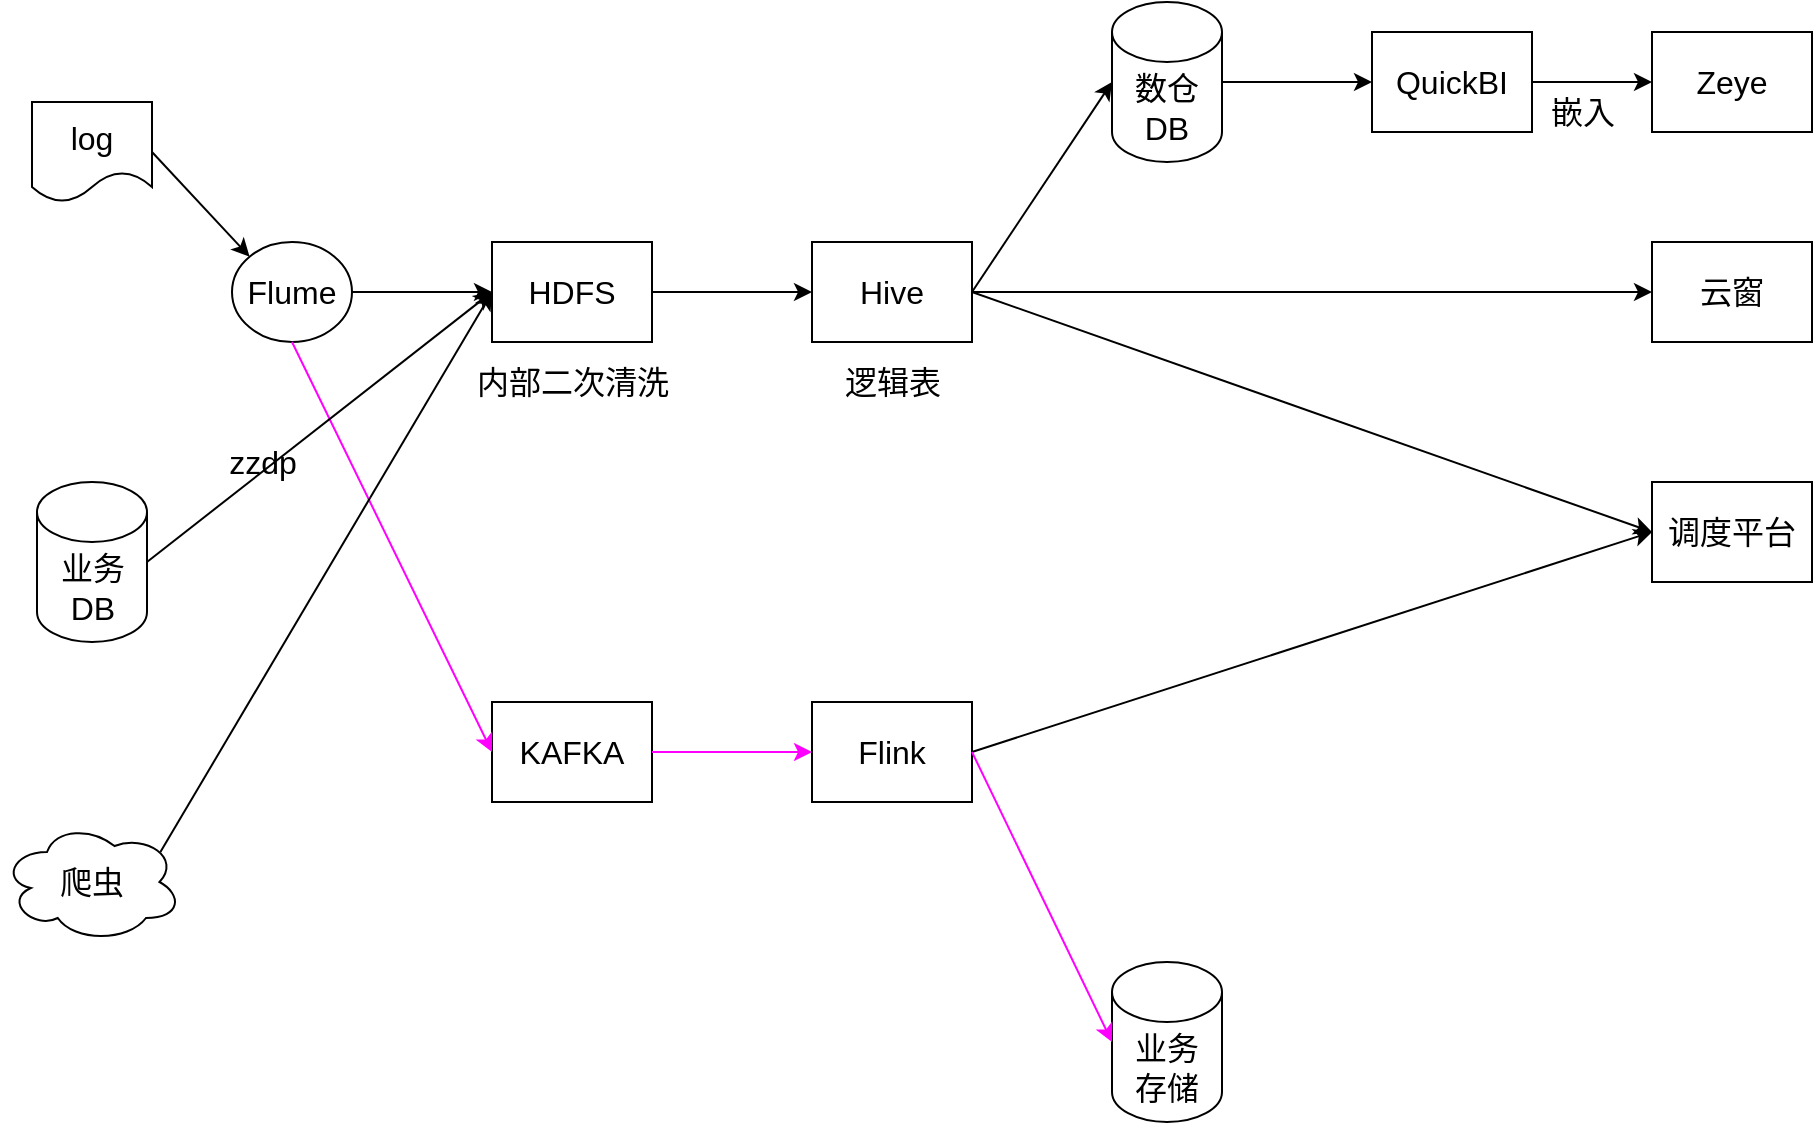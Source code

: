 <mxfile version="17.4.2" type="github"><diagram id="TMgxbQlVMmeY9P32GQ1a" name="Page-1"><mxGraphModel dx="941" dy="769" grid="1" gridSize="10" guides="1" tooltips="1" connect="1" arrows="1" fold="1" page="1" pageScale="1" pageWidth="827" pageHeight="1169" math="0" shadow="0"><root><mxCell id="0"/><mxCell id="1" parent="0"/><mxCell id="b4gnppYfoSFITk3-e2fL-1" value="&lt;font style=&quot;font-size: 16px&quot;&gt;log&lt;/font&gt;" style="shape=document;whiteSpace=wrap;html=1;boundedLbl=1;" vertex="1" parent="1"><mxGeometry x="80" y="200" width="60" height="50" as="geometry"/></mxCell><mxCell id="b4gnppYfoSFITk3-e2fL-2" value="业务DB" style="shape=cylinder3;whiteSpace=wrap;html=1;boundedLbl=1;backgroundOutline=1;size=15;fontSize=16;" vertex="1" parent="1"><mxGeometry x="82.5" y="390" width="55" height="80" as="geometry"/></mxCell><mxCell id="b4gnppYfoSFITk3-e2fL-3" value="爬虫" style="ellipse;shape=cloud;whiteSpace=wrap;html=1;fontSize=16;" vertex="1" parent="1"><mxGeometry x="65" y="560" width="90" height="60" as="geometry"/></mxCell><mxCell id="b4gnppYfoSFITk3-e2fL-4" value="HDFS" style="rounded=0;whiteSpace=wrap;html=1;fontSize=16;" vertex="1" parent="1"><mxGeometry x="310" y="270" width="80" height="50" as="geometry"/></mxCell><mxCell id="b4gnppYfoSFITk3-e2fL-6" value="Flume" style="ellipse;whiteSpace=wrap;html=1;fontSize=16;" vertex="1" parent="1"><mxGeometry x="180" y="270" width="60" height="50" as="geometry"/></mxCell><mxCell id="b4gnppYfoSFITk3-e2fL-7" value="KAFKA" style="rounded=0;whiteSpace=wrap;html=1;fontSize=16;" vertex="1" parent="1"><mxGeometry x="310" y="500" width="80" height="50" as="geometry"/></mxCell><mxCell id="b4gnppYfoSFITk3-e2fL-9" value="" style="endArrow=classic;html=1;rounded=0;fontSize=16;exitX=1;exitY=0.5;exitDx=0;exitDy=0;entryX=0;entryY=0;entryDx=0;entryDy=0;" edge="1" parent="1" source="b4gnppYfoSFITk3-e2fL-1" target="b4gnppYfoSFITk3-e2fL-6"><mxGeometry width="50" height="50" relative="1" as="geometry"><mxPoint x="210" y="430" as="sourcePoint"/><mxPoint x="260" y="380" as="targetPoint"/></mxGeometry></mxCell><mxCell id="b4gnppYfoSFITk3-e2fL-10" value="" style="endArrow=classic;html=1;rounded=0;fontSize=16;exitX=1;exitY=0.5;exitDx=0;exitDy=0;entryX=0;entryY=0.5;entryDx=0;entryDy=0;" edge="1" parent="1" source="b4gnppYfoSFITk3-e2fL-6" target="b4gnppYfoSFITk3-e2fL-4"><mxGeometry width="50" height="50" relative="1" as="geometry"><mxPoint x="150" y="235" as="sourcePoint"/><mxPoint x="198.787" y="287.322" as="targetPoint"/></mxGeometry></mxCell><mxCell id="b4gnppYfoSFITk3-e2fL-11" value="" style="endArrow=classic;html=1;rounded=0;fontSize=16;exitX=0.5;exitY=1;exitDx=0;exitDy=0;entryX=0;entryY=0.5;entryDx=0;entryDy=0;strokeColor=#FF00FF;" edge="1" parent="1" source="b4gnppYfoSFITk3-e2fL-6" target="b4gnppYfoSFITk3-e2fL-7"><mxGeometry width="50" height="50" relative="1" as="geometry"><mxPoint x="250" y="305" as="sourcePoint"/><mxPoint x="320" y="305" as="targetPoint"/></mxGeometry></mxCell><mxCell id="b4gnppYfoSFITk3-e2fL-12" value="" style="endArrow=classic;html=1;rounded=0;fontSize=16;exitX=1;exitY=0.5;exitDx=0;exitDy=0;entryX=0;entryY=0.5;entryDx=0;entryDy=0;exitPerimeter=0;" edge="1" parent="1" source="b4gnppYfoSFITk3-e2fL-2" target="b4gnppYfoSFITk3-e2fL-4"><mxGeometry width="50" height="50" relative="1" as="geometry"><mxPoint x="250" y="305" as="sourcePoint"/><mxPoint x="320" y="305" as="targetPoint"/></mxGeometry></mxCell><mxCell id="b4gnppYfoSFITk3-e2fL-13" value="" style="endArrow=classic;html=1;rounded=0;fontSize=16;exitX=0.88;exitY=0.25;exitDx=0;exitDy=0;entryX=0;entryY=0.5;entryDx=0;entryDy=0;exitPerimeter=0;" edge="1" parent="1" source="b4gnppYfoSFITk3-e2fL-3" target="b4gnppYfoSFITk3-e2fL-4"><mxGeometry width="50" height="50" relative="1" as="geometry"><mxPoint x="147.5" y="440" as="sourcePoint"/><mxPoint x="320" y="305" as="targetPoint"/></mxGeometry></mxCell><mxCell id="b4gnppYfoSFITk3-e2fL-14" value="内部二次清洗" style="text;html=1;align=center;verticalAlign=middle;resizable=0;points=[];autosize=1;strokeColor=none;fillColor=none;fontSize=16;" vertex="1" parent="1"><mxGeometry x="295" y="330" width="110" height="20" as="geometry"/></mxCell><mxCell id="b4gnppYfoSFITk3-e2fL-15" value="Hive" style="rounded=0;whiteSpace=wrap;html=1;fontSize=16;" vertex="1" parent="1"><mxGeometry x="470" y="270" width="80" height="50" as="geometry"/></mxCell><mxCell id="b4gnppYfoSFITk3-e2fL-16" value="Flink" style="rounded=0;whiteSpace=wrap;html=1;fontSize=16;" vertex="1" parent="1"><mxGeometry x="470" y="500" width="80" height="50" as="geometry"/></mxCell><mxCell id="b4gnppYfoSFITk3-e2fL-17" value="zzdp" style="text;html=1;align=center;verticalAlign=middle;resizable=0;points=[];autosize=1;strokeColor=none;fillColor=none;fontSize=16;" vertex="1" parent="1"><mxGeometry x="170" y="370" width="50" height="20" as="geometry"/></mxCell><mxCell id="b4gnppYfoSFITk3-e2fL-18" value="逻辑表" style="text;html=1;align=center;verticalAlign=middle;resizable=0;points=[];autosize=1;strokeColor=none;fillColor=none;fontSize=16;" vertex="1" parent="1"><mxGeometry x="480" y="330" width="60" height="20" as="geometry"/></mxCell><mxCell id="b4gnppYfoSFITk3-e2fL-20" value="数仓DB" style="shape=cylinder3;whiteSpace=wrap;html=1;boundedLbl=1;backgroundOutline=1;size=15;fontSize=16;" vertex="1" parent="1"><mxGeometry x="620" y="150" width="55" height="80" as="geometry"/></mxCell><mxCell id="b4gnppYfoSFITk3-e2fL-21" value="QuickBI" style="rounded=0;whiteSpace=wrap;html=1;fontSize=16;" vertex="1" parent="1"><mxGeometry x="750" y="165" width="80" height="50" as="geometry"/></mxCell><mxCell id="b4gnppYfoSFITk3-e2fL-22" value="Zeye" style="rounded=0;whiteSpace=wrap;html=1;fontSize=16;" vertex="1" parent="1"><mxGeometry x="890" y="165" width="80" height="50" as="geometry"/></mxCell><mxCell id="b4gnppYfoSFITk3-e2fL-23" value="" style="endArrow=classic;html=1;rounded=0;fontSize=16;exitX=1;exitY=0.5;exitDx=0;exitDy=0;entryX=0;entryY=0.5;entryDx=0;entryDy=0;" edge="1" parent="1" source="b4gnppYfoSFITk3-e2fL-4" target="b4gnppYfoSFITk3-e2fL-15"><mxGeometry width="50" height="50" relative="1" as="geometry"><mxPoint x="250" y="305" as="sourcePoint"/><mxPoint x="320" y="305" as="targetPoint"/></mxGeometry></mxCell><mxCell id="b4gnppYfoSFITk3-e2fL-24" value="" style="endArrow=classic;html=1;rounded=0;fontSize=16;exitX=1;exitY=0.5;exitDx=0;exitDy=0;entryX=0;entryY=0.5;entryDx=0;entryDy=0;entryPerimeter=0;" edge="1" parent="1" source="b4gnppYfoSFITk3-e2fL-15" target="b4gnppYfoSFITk3-e2fL-20"><mxGeometry width="50" height="50" relative="1" as="geometry"><mxPoint x="400" y="305" as="sourcePoint"/><mxPoint x="480" y="305" as="targetPoint"/></mxGeometry></mxCell><mxCell id="b4gnppYfoSFITk3-e2fL-25" value="" style="endArrow=classic;html=1;rounded=0;fontSize=16;exitX=1;exitY=0.5;exitDx=0;exitDy=0;entryX=0;entryY=0.5;entryDx=0;entryDy=0;exitPerimeter=0;" edge="1" parent="1" source="b4gnppYfoSFITk3-e2fL-20" target="b4gnppYfoSFITk3-e2fL-21"><mxGeometry width="50" height="50" relative="1" as="geometry"><mxPoint x="560" y="305" as="sourcePoint"/><mxPoint x="630" y="200" as="targetPoint"/></mxGeometry></mxCell><mxCell id="b4gnppYfoSFITk3-e2fL-26" value="" style="endArrow=classic;html=1;rounded=0;fontSize=16;exitX=1;exitY=0.5;exitDx=0;exitDy=0;entryX=0;entryY=0.5;entryDx=0;entryDy=0;" edge="1" parent="1" source="b4gnppYfoSFITk3-e2fL-21" target="b4gnppYfoSFITk3-e2fL-22"><mxGeometry width="50" height="50" relative="1" as="geometry"><mxPoint x="685" y="200" as="sourcePoint"/><mxPoint x="760" y="200" as="targetPoint"/></mxGeometry></mxCell><mxCell id="b4gnppYfoSFITk3-e2fL-27" value="嵌入" style="text;html=1;align=center;verticalAlign=middle;resizable=0;points=[];autosize=1;strokeColor=none;fillColor=none;fontSize=16;" vertex="1" parent="1"><mxGeometry x="830" y="195" width="50" height="20" as="geometry"/></mxCell><mxCell id="b4gnppYfoSFITk3-e2fL-28" value="云窗" style="rounded=0;whiteSpace=wrap;html=1;fontSize=16;" vertex="1" parent="1"><mxGeometry x="890" y="270" width="80" height="50" as="geometry"/></mxCell><mxCell id="b4gnppYfoSFITk3-e2fL-29" value="" style="endArrow=classic;html=1;rounded=0;fontSize=16;exitX=1;exitY=0.5;exitDx=0;exitDy=0;entryX=0;entryY=0.5;entryDx=0;entryDy=0;" edge="1" parent="1" source="b4gnppYfoSFITk3-e2fL-15" target="b4gnppYfoSFITk3-e2fL-28"><mxGeometry width="50" height="50" relative="1" as="geometry"><mxPoint x="560" y="305" as="sourcePoint"/><mxPoint x="630" y="200" as="targetPoint"/></mxGeometry></mxCell><mxCell id="b4gnppYfoSFITk3-e2fL-30" value="调度平台" style="rounded=0;whiteSpace=wrap;html=1;fontSize=16;" vertex="1" parent="1"><mxGeometry x="890" y="390" width="80" height="50" as="geometry"/></mxCell><mxCell id="b4gnppYfoSFITk3-e2fL-31" value="" style="endArrow=classic;html=1;rounded=0;fontSize=16;exitX=1;exitY=0.5;exitDx=0;exitDy=0;entryX=0;entryY=0.5;entryDx=0;entryDy=0;" edge="1" parent="1" source="b4gnppYfoSFITk3-e2fL-15" target="b4gnppYfoSFITk3-e2fL-30"><mxGeometry width="50" height="50" relative="1" as="geometry"><mxPoint x="560" y="305" as="sourcePoint"/><mxPoint x="900" y="305" as="targetPoint"/></mxGeometry></mxCell><mxCell id="b4gnppYfoSFITk3-e2fL-32" value="" style="endArrow=classic;html=1;rounded=0;fontSize=16;exitX=1;exitY=0.5;exitDx=0;exitDy=0;entryX=0;entryY=0.5;entryDx=0;entryDy=0;" edge="1" parent="1" source="b4gnppYfoSFITk3-e2fL-16" target="b4gnppYfoSFITk3-e2fL-30"><mxGeometry width="50" height="50" relative="1" as="geometry"><mxPoint x="560" y="305" as="sourcePoint"/><mxPoint x="900" y="425" as="targetPoint"/></mxGeometry></mxCell><mxCell id="b4gnppYfoSFITk3-e2fL-33" value="" style="endArrow=classic;html=1;rounded=0;fontSize=16;exitX=1;exitY=0.5;exitDx=0;exitDy=0;entryX=0;entryY=0.5;entryDx=0;entryDy=0;strokeColor=#FF00FF;" edge="1" parent="1" source="b4gnppYfoSFITk3-e2fL-7" target="b4gnppYfoSFITk3-e2fL-16"><mxGeometry width="50" height="50" relative="1" as="geometry"><mxPoint x="220" y="330" as="sourcePoint"/><mxPoint x="320" y="535" as="targetPoint"/></mxGeometry></mxCell><mxCell id="b4gnppYfoSFITk3-e2fL-34" value="业务&lt;br&gt;存储" style="shape=cylinder3;whiteSpace=wrap;html=1;boundedLbl=1;backgroundOutline=1;size=15;fontSize=16;" vertex="1" parent="1"><mxGeometry x="620" y="630" width="55" height="80" as="geometry"/></mxCell><mxCell id="b4gnppYfoSFITk3-e2fL-35" value="" style="endArrow=classic;html=1;rounded=0;fontSize=16;exitX=1;exitY=0.5;exitDx=0;exitDy=0;entryX=0;entryY=0.5;entryDx=0;entryDy=0;strokeColor=#FF00FF;entryPerimeter=0;" edge="1" parent="1" source="b4gnppYfoSFITk3-e2fL-16" target="b4gnppYfoSFITk3-e2fL-34"><mxGeometry width="50" height="50" relative="1" as="geometry"><mxPoint x="400" y="535" as="sourcePoint"/><mxPoint x="480" y="535" as="targetPoint"/></mxGeometry></mxCell></root></mxGraphModel></diagram></mxfile>